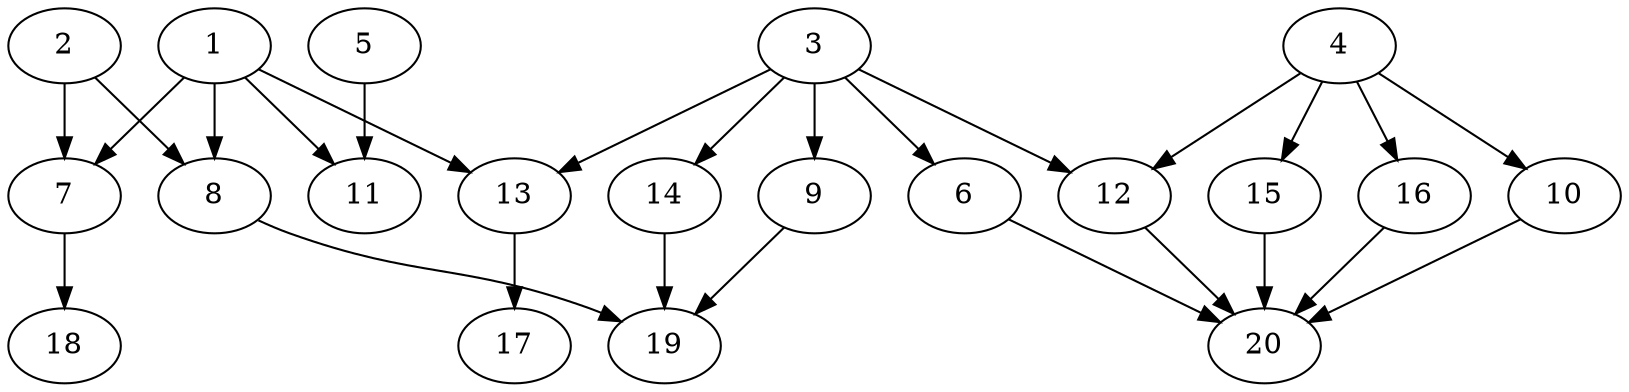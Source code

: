 // DAG automatically generated by daggen at Sat Jul 27 15:39:05 2019
// ./daggen --dot -n 20 --ccr 0.3 --fat 0.8 --regular 0.5 --density 0.4 --mindata 5242880 --maxdata 52428800 
digraph G {
  1 [size="161863680", alpha="0.11", expect_size="48559104"] 
  1 -> 7 [size ="48559104"]
  1 -> 8 [size ="48559104"]
  1 -> 11 [size ="48559104"]
  1 -> 13 [size ="48559104"]
  2 [size="109974187", alpha="0.17", expect_size="32992256"] 
  2 -> 7 [size ="32992256"]
  2 -> 8 [size ="32992256"]
  3 [size="160614400", alpha="0.09", expect_size="48184320"] 
  3 -> 6 [size ="48184320"]
  3 -> 9 [size ="48184320"]
  3 -> 12 [size ="48184320"]
  3 -> 13 [size ="48184320"]
  3 -> 14 [size ="48184320"]
  4 [size="116722347", alpha="0.10", expect_size="35016704"] 
  4 -> 10 [size ="35016704"]
  4 -> 12 [size ="35016704"]
  4 -> 15 [size ="35016704"]
  4 -> 16 [size ="35016704"]
  5 [size="120108373", alpha="0.06", expect_size="36032512"] 
  5 -> 11 [size ="36032512"]
  6 [size="90726400", alpha="0.03", expect_size="27217920"] 
  6 -> 20 [size ="27217920"]
  7 [size="88671573", alpha="0.02", expect_size="26601472"] 
  7 -> 18 [size ="26601472"]
  8 [size="155159893", alpha="0.14", expect_size="46547968"] 
  8 -> 19 [size ="46547968"]
  9 [size="158962347", alpha="0.15", expect_size="47688704"] 
  9 -> 19 [size ="47688704"]
  10 [size="147558400", alpha="0.08", expect_size="44267520"] 
  10 -> 20 [size ="44267520"]
  11 [size="78404267", alpha="0.08", expect_size="23521280"] 
  12 [size="168458240", alpha="0.14", expect_size="50537472"] 
  12 -> 20 [size ="50537472"]
  13 [size="147203413", alpha="0.02", expect_size="44161024"] 
  13 -> 17 [size ="44161024"]
  14 [size="61440000", alpha="0.16", expect_size="18432000"] 
  14 -> 19 [size ="18432000"]
  15 [size="138257067", alpha="0.18", expect_size="41477120"] 
  15 -> 20 [size ="41477120"]
  16 [size="28392107", alpha="0.05", expect_size="8517632"] 
  16 -> 20 [size ="8517632"]
  17 [size="49336320", alpha="0.01", expect_size="14800896"] 
  18 [size="66672640", alpha="0.09", expect_size="20001792"] 
  19 [size="23053653", alpha="0.04", expect_size="6916096"] 
  20 [size="140776107", alpha="0.19", expect_size="42232832"] 
}
